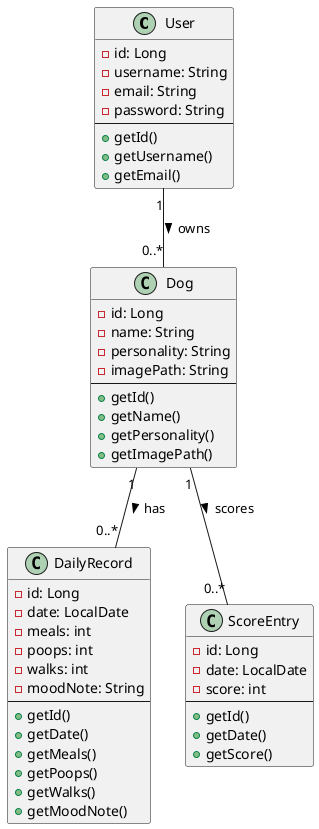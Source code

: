 @startuml

' Użytkownik aplikacji
class User {
  - id: Long
  - username: String
  - email: String
  - password: String
  --
  + getId()
  + getUsername()
  + getEmail()
}

' Pies należy do jednego użytkownika
class Dog {
  - id: Long
  - name: String
  - personality: String
  - imagePath: String
  --
  + getId()
  + getName()
  + getPersonality()
  + getImagePath()
}

' Codzienny wpis dla psa
class DailyRecord {
  - id: Long
  - date: LocalDate
  - meals: int
  - poops: int
  - walks: int
  - moodNote: String
  --
  + getId()
  + getDate()
  + getMeals()
  + getPoops()
  + getWalks()
  + getMoodNote()
}

' (Opcjonalna) punktacja za dzień
class ScoreEntry {
  - id: Long
  - date: LocalDate
  - score: int
  --
  + getId()
  + getDate()
  + getScore()
}

' RELACJE
User "1" -- "0..*" Dog : "owns >"
Dog "1" -- "0..*" DailyRecord : "has >"
Dog "1" -- "0..*" ScoreEntry : "scores >"

@enduml

